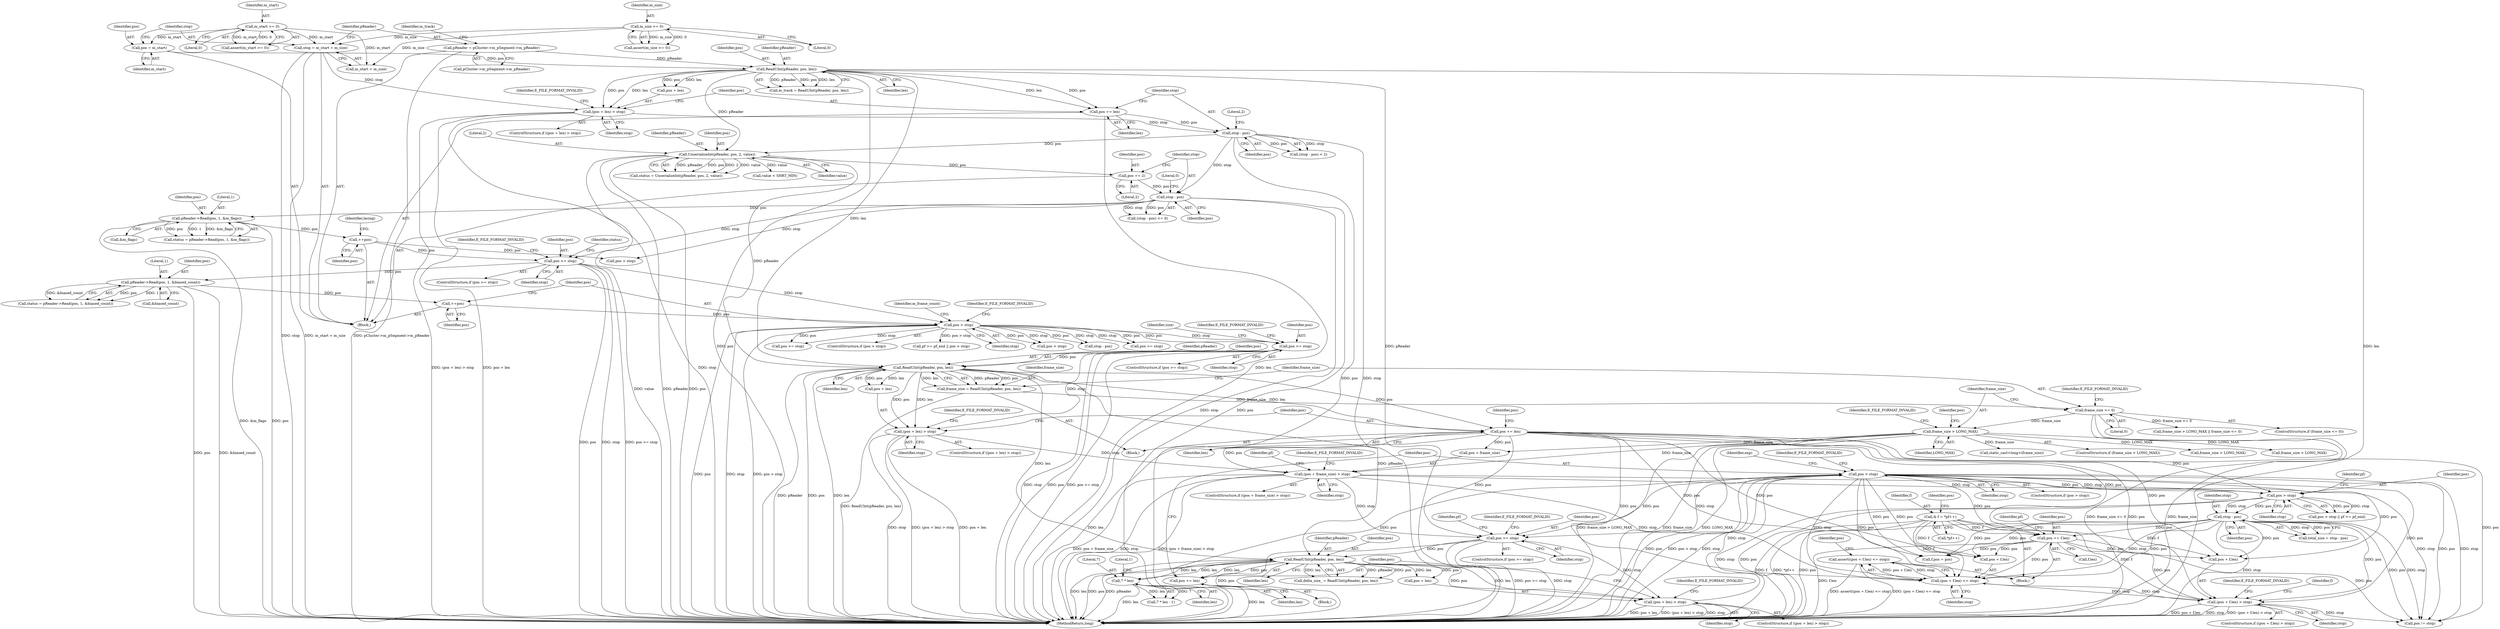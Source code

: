 digraph "0_Android_cc274e2abe8b2a6698a5c47d8aa4bb45f1f9538d_33@API" {
"1001030" [label="(Call,assert((pos + f.len) <= stop))"];
"1001031" [label="(Call,(pos + f.len) <= stop)"];
"1000985" [label="(Call,stop - pos)"];
"1000931" [label="(Call,pos > stop)"];
"1000875" [label="(Call,pos > stop)"];
"1000871" [label="(Call,pos += len)"];
"1000853" [label="(Call,ReadUInt(pReader, pos, len))"];
"1000720" [label="(Call,ReadUInt(pReader, pos, len))"];
"1000213" [label="(Call,UnserializeInt(pReader, pos, 2, value))"];
"1000180" [label="(Call,ReadUInt(pReader, pos, len))"];
"1000171" [label="(Call,pReader = pCluster->m_pSegment->m_pReader)"];
"1000161" [label="(Call,pos = m_start)"];
"1000141" [label="(Call,m_start >= 0)"];
"1000203" [label="(Call,stop - pos)"];
"1000191" [label="(Call,(pos + len) > stop)"];
"1000165" [label="(Call,stop = m_start + m_size)"];
"1000145" [label="(Call,m_size >= 0)"];
"1000198" [label="(Call,pos += len)"];
"1000704" [label="(Call,pos >= stop)"];
"1000355" [label="(Call,pos > stop)"];
"1000352" [label="(Call,++pos)"];
"1000343" [label="(Call,pReader->Read(pos, 1, &biased_count))"];
"1000335" [label="(Call,pos >= stop)"];
"1000270" [label="(Call,++pos)"];
"1000252" [label="(Call,pReader->Read(pos, 1, &m_flags))"];
"1000244" [label="(Call,stop - pos)"];
"1000239" [label="(Call,pos += 2)"];
"1000795" [label="(Call,pos >= stop)"];
"1000744" [label="(Call,pos += len)"];
"1000748" [label="(Call,(pos + frame_size) > stop)"];
"1000731" [label="(Call,frame_size > LONG_MAX)"];
"1000725" [label="(Call,frame_size <= 0)"];
"1000718" [label="(Call,frame_size = ReadUInt(pReader, pos, len))"];
"1000737" [label="(Call,(pos + len) > stop)"];
"1000884" [label="(Call,7 * len)"];
"1000864" [label="(Call,(pos + len) > stop)"];
"1001053" [label="(Call,pos += f.len)"];
"1001025" [label="(Call,& f = *pf++)"];
"1001039" [label="(Call,(pos + f.len) > stop)"];
"1000204" [label="(Identifier,stop)"];
"1000748" [label="(Call,(pos + frame_size) > stop)"];
"1000241" [label="(Literal,2)"];
"1000870" [label="(Identifier,E_FILE_FORMAT_INVALID)"];
"1000359" [label="(Identifier,E_FILE_FORMAT_INVALID)"];
"1000872" [label="(Identifier,pos)"];
"1000727" [label="(Literal,0)"];
"1000722" [label="(Identifier,pos)"];
"1000744" [label="(Call,pos += len)"];
"1001053" [label="(Call,pos += f.len)"];
"1000252" [label="(Call,pReader->Read(pos, 1, &m_flags))"];
"1001031" [label="(Call,(pos + f.len) <= stop)"];
"1000706" [label="(Identifier,stop)"];
"1000745" [label="(Identifier,pos)"];
"1000203" [label="(Call,stop - pos)"];
"1000931" [label="(Call,pos > stop)"];
"1000166" [label="(Identifier,stop)"];
"1001027" [label="(Call,*pf++)"];
"1000757" [label="(Identifier,pf)"];
"1000731" [label="(Call,frame_size > LONG_MAX)"];
"1000357" [label="(Identifier,stop)"];
"1000335" [label="(Call,pos >= stop)"];
"1000754" [label="(Identifier,E_FILE_FORMAT_INVALID)"];
"1000738" [label="(Call,pos + len)"];
"1000250" [label="(Call,status = pReader->Read(pos, 1, &m_flags))"];
"1000854" [label="(Identifier,pReader)"];
"1000704" [label="(Call,pos >= stop)"];
"1000183" [label="(Identifier,len)"];
"1000875" [label="(Call,pos > stop)"];
"1000739" [label="(Identifier,pos)"];
"1000213" [label="(Call,UnserializeInt(pReader, pos, 2, value))"];
"1000747" [label="(ControlStructure,if ((pos + frame_size) > stop))"];
"1000736" [label="(ControlStructure,if ((pos + len) > stop))"];
"1000873" [label="(Identifier,len)"];
"1000180" [label="(Call,ReadUInt(pReader, pos, len))"];
"1000876" [label="(Identifier,pos)"];
"1000355" [label="(Call,pos > stop)"];
"1000172" [label="(Identifier,pReader)"];
"1000246" [label="(Identifier,pos)"];
"1000179" [label="(Identifier,m_track)"];
"1000486" [label="(Call,pos > stop)"];
"1000181" [label="(Identifier,pReader)"];
"1001001" [label="(Call,frame_size > LONG_MAX)"];
"1000270" [label="(Call,++pos)"];
"1000339" [label="(Identifier,E_FILE_FORMAT_INVALID)"];
"1000935" [label="(Identifier,pf)"];
"1000743" [label="(Identifier,E_FILE_FORMAT_INVALID)"];
"1001023" [label="(Block,)"];
"1000199" [label="(Identifier,pos)"];
"1000165" [label="(Call,stop = m_start + m_size)"];
"1000799" [label="(Identifier,E_FILE_FORMAT_INVALID)"];
"1000173" [label="(Call,pCluster->m_pSegment->m_pReader)"];
"1000361" [label="(Identifier,m_frame_count)"];
"1000752" [label="(Identifier,stop)"];
"1000732" [label="(Identifier,frame_size)"];
"1000336" [label="(Identifier,pos)"];
"1000885" [label="(Literal,7)"];
"1000123" [label="(Block,)"];
"1000983" [label="(Call,total_size = stop - pos)"];
"1001066" [label="(MethodReturn,long)"];
"1000253" [label="(Identifier,pos)"];
"1000884" [label="(Call,7 * len)"];
"1000726" [label="(Identifier,frame_size)"];
"1001021" [label="(Identifier,pf)"];
"1000191" [label="(Call,(pos + len) > stop)"];
"1000198" [label="(Call,pos += len)"];
"1000140" [label="(Call,assert(m_start >= 0))"];
"1000162" [label="(Identifier,pos)"];
"1000930" [label="(Call,pos > stop || pf >= pf_end)"];
"1000217" [label="(Identifier,value)"];
"1000418" [label="(Call,pos >= stop)"];
"1001055" [label="(Call,f.len)"];
"1000341" [label="(Call,status = pReader->Read(pos, 1, &biased_count))"];
"1000144" [label="(Call,assert(m_size >= 0))"];
"1000345" [label="(Literal,1)"];
"1000721" [label="(Identifier,pReader)"];
"1000741" [label="(Identifier,stop)"];
"1000352" [label="(Call,++pos)"];
"1000245" [label="(Identifier,stop)"];
"1000733" [label="(Identifier,LONG_MAX)"];
"1001033" [label="(Identifier,pos)"];
"1000886" [label="(Identifier,len)"];
"1000883" [label="(Call,7 * len - 1)"];
"1001047" [label="(Identifier,E_FILE_FORMAT_INVALID)"];
"1001037" [label="(Identifier,stop)"];
"1000334" [label="(ControlStructure,if (pos >= stop))"];
"1001054" [label="(Identifier,pos)"];
"1000216" [label="(Literal,2)"];
"1000779" [label="(Call,static_cast<long>(frame_size))"];
"1000865" [label="(Call,pos + len)"];
"1000705" [label="(Identifier,pos)"];
"1001039" [label="(Call,(pos + f.len) > stop)"];
"1000985" [label="(Call,stop - pos)"];
"1000737" [label="(Call,(pos + len) > stop)"];
"1000161" [label="(Call,pos = m_start)"];
"1000718" [label="(Call,frame_size = ReadUInt(pReader, pos, len))"];
"1000143" [label="(Literal,0)"];
"1000190" [label="(ControlStructure,if ((pos + len) > stop))"];
"1000254" [label="(Literal,1)"];
"1000795" [label="(Call,pos >= stop)"];
"1000864" [label="(Call,(pos + len) > stop)"];
"1000856" [label="(Identifier,len)"];
"1000719" [label="(Identifier,frame_size)"];
"1000141" [label="(Call,m_start >= 0)"];
"1000200" [label="(Identifier,len)"];
"1000750" [label="(Identifier,pos)"];
"1000887" [label="(Literal,1)"];
"1000877" [label="(Identifier,stop)"];
"1000195" [label="(Identifier,stop)"];
"1000343" [label="(Call,pReader->Read(pos, 1, &biased_count))"];
"1000711" [label="(Identifier,size)"];
"1000342" [label="(Identifier,status)"];
"1000730" [label="(ControlStructure,if (frame_size > LONG_MAX))"];
"1001025" [label="(Call,& f = *pf++)"];
"1000337" [label="(Identifier,stop)"];
"1000796" [label="(Identifier,pos)"];
"1000142" [label="(Identifier,m_start)"];
"1000746" [label="(Identifier,len)"];
"1000211" [label="(Call,status = UnserializeInt(pReader, pos, 2, value))"];
"1000882" [label="(Identifier,exp)"];
"1000344" [label="(Identifier,pos)"];
"1000986" [label="(Identifier,stop)"];
"1000240" [label="(Identifier,pos)"];
"1000197" [label="(Identifier,E_FILE_FORMAT_INVALID)"];
"1000797" [label="(Identifier,stop)"];
"1000244" [label="(Call,stop - pos)"];
"1000987" [label="(Identifier,pos)"];
"1000146" [label="(Identifier,m_size)"];
"1001026" [label="(Identifier,f)"];
"1000794" [label="(ControlStructure,if (pos >= stop))"];
"1000346" [label="(Call,&biased_count)"];
"1000793" [label="(Block,)"];
"1000271" [label="(Identifier,pos)"];
"1000163" [label="(Identifier,m_start)"];
"1001045" [label="(Identifier,stop)"];
"1000223" [label="(Call,value < SHRT_MIN)"];
"1000853" [label="(Call,ReadUInt(pReader, pos, len))"];
"1000725" [label="(Call,frame_size <= 0)"];
"1000147" [label="(Literal,0)"];
"1000874" [label="(ControlStructure,if (pos > stop))"];
"1000512" [label="(Call,stop - pos)"];
"1001041" [label="(Identifier,pos)"];
"1000603" [label="(Call,pos >= stop)"];
"1000255" [label="(Call,&m_flags)"];
"1001000" [label="(Call,frame_size > LONG_MAX || frame_size <= 0)"];
"1000192" [label="(Call,pos + len)"];
"1000239" [label="(Call,pos += 2)"];
"1000932" [label="(Identifier,pos)"];
"1000703" [label="(ControlStructure,if (pos >= stop))"];
"1000863" [label="(ControlStructure,if ((pos + len) > stop))"];
"1000724" [label="(ControlStructure,if (frame_size <= 0))"];
"1000905" [label="(Call,frame_size > LONG_MAX)"];
"1000879" [label="(Identifier,E_FILE_FORMAT_INVALID)"];
"1000247" [label="(Literal,0)"];
"1000708" [label="(Identifier,E_FILE_FORMAT_INVALID)"];
"1000723" [label="(Identifier,len)"];
"1000354" [label="(ControlStructure,if (pos > stop))"];
"1000851" [label="(Call,delta_size_ = ReadUInt(pReader, pos, len))"];
"1000182" [label="(Identifier,pos)"];
"1000933" [label="(Identifier,stop)"];
"1001040" [label="(Call,pos + f.len)"];
"1000145" [label="(Call,m_size >= 0)"];
"1000871" [label="(Call,pos += len)"];
"1000171" [label="(Call,pReader = pCluster->m_pSegment->m_pReader)"];
"1001048" [label="(Call,f.pos = pos)"];
"1000214" [label="(Identifier,pReader)"];
"1000868" [label="(Identifier,stop)"];
"1000178" [label="(Call,m_track = ReadUInt(pReader, pos, len))"];
"1001059" [label="(Call,pos != stop)"];
"1000205" [label="(Identifier,pos)"];
"1000735" [label="(Identifier,E_FILE_FORMAT_INVALID)"];
"1001038" [label="(ControlStructure,if ((pos + f.len) > stop))"];
"1001050" [label="(Identifier,f)"];
"1000356" [label="(Identifier,pos)"];
"1000749" [label="(Call,pos + frame_size)"];
"1000855" [label="(Identifier,pos)"];
"1000215" [label="(Identifier,pos)"];
"1000206" [label="(Literal,2)"];
"1000482" [label="(Call,pf >= pf_end || pos > stop)"];
"1000802" [label="(Identifier,pf)"];
"1000698" [label="(Block,)"];
"1000243" [label="(Call,(stop - pos) <= 0)"];
"1001030" [label="(Call,assert((pos + f.len) <= stop))"];
"1000720" [label="(Call,ReadUInt(pReader, pos, len))"];
"1000278" [label="(Call,pos > stop)"];
"1000353" [label="(Identifier,pos)"];
"1000202" [label="(Call,(stop - pos) < 2)"];
"1001032" [label="(Call,pos + f.len)"];
"1000167" [label="(Call,m_start + m_size)"];
"1000274" [label="(Identifier,lacing)"];
"1000729" [label="(Identifier,E_FILE_FORMAT_INVALID)"];
"1001030" -> "1001023"  [label="AST: "];
"1001030" -> "1001031"  [label="CFG: "];
"1001031" -> "1001030"  [label="AST: "];
"1001041" -> "1001030"  [label="CFG: "];
"1001030" -> "1001066"  [label="DDG: assert((pos + f.len) <= stop)"];
"1001030" -> "1001066"  [label="DDG: (pos + f.len) <= stop"];
"1001031" -> "1001030"  [label="DDG: pos + f.len"];
"1001031" -> "1001030"  [label="DDG: stop"];
"1001031" -> "1001037"  [label="CFG: "];
"1001032" -> "1001031"  [label="AST: "];
"1001037" -> "1001031"  [label="AST: "];
"1000985" -> "1001031"  [label="DDG: pos"];
"1000985" -> "1001031"  [label="DDG: stop"];
"1000875" -> "1001031"  [label="DDG: pos"];
"1000875" -> "1001031"  [label="DDG: stop"];
"1001053" -> "1001031"  [label="DDG: pos"];
"1000744" -> "1001031"  [label="DDG: pos"];
"1001025" -> "1001031"  [label="DDG: f"];
"1001039" -> "1001031"  [label="DDG: stop"];
"1000748" -> "1001031"  [label="DDG: stop"];
"1001031" -> "1001039"  [label="DDG: stop"];
"1000985" -> "1000983"  [label="AST: "];
"1000985" -> "1000987"  [label="CFG: "];
"1000986" -> "1000985"  [label="AST: "];
"1000987" -> "1000985"  [label="AST: "];
"1000983" -> "1000985"  [label="CFG: "];
"1000985" -> "1001066"  [label="DDG: pos"];
"1000985" -> "1001066"  [label="DDG: stop"];
"1000985" -> "1000983"  [label="DDG: stop"];
"1000985" -> "1000983"  [label="DDG: pos"];
"1000931" -> "1000985"  [label="DDG: stop"];
"1000931" -> "1000985"  [label="DDG: pos"];
"1000985" -> "1001032"  [label="DDG: pos"];
"1000985" -> "1001039"  [label="DDG: pos"];
"1000985" -> "1001040"  [label="DDG: pos"];
"1000985" -> "1001048"  [label="DDG: pos"];
"1000985" -> "1001053"  [label="DDG: pos"];
"1000985" -> "1001059"  [label="DDG: pos"];
"1000985" -> "1001059"  [label="DDG: stop"];
"1000931" -> "1000930"  [label="AST: "];
"1000931" -> "1000933"  [label="CFG: "];
"1000932" -> "1000931"  [label="AST: "];
"1000933" -> "1000931"  [label="AST: "];
"1000935" -> "1000931"  [label="CFG: "];
"1000930" -> "1000931"  [label="CFG: "];
"1000931" -> "1001066"  [label="DDG: stop"];
"1000931" -> "1001066"  [label="DDG: pos"];
"1000931" -> "1000930"  [label="DDG: pos"];
"1000931" -> "1000930"  [label="DDG: stop"];
"1000875" -> "1000931"  [label="DDG: pos"];
"1000875" -> "1000931"  [label="DDG: stop"];
"1000744" -> "1000931"  [label="DDG: pos"];
"1000748" -> "1000931"  [label="DDG: stop"];
"1000875" -> "1000874"  [label="AST: "];
"1000875" -> "1000877"  [label="CFG: "];
"1000876" -> "1000875"  [label="AST: "];
"1000877" -> "1000875"  [label="AST: "];
"1000879" -> "1000875"  [label="CFG: "];
"1000882" -> "1000875"  [label="CFG: "];
"1000875" -> "1001066"  [label="DDG: pos"];
"1000875" -> "1001066"  [label="DDG: pos > stop"];
"1000875" -> "1001066"  [label="DDG: stop"];
"1000875" -> "1000795"  [label="DDG: pos"];
"1000875" -> "1000795"  [label="DDG: stop"];
"1000871" -> "1000875"  [label="DDG: pos"];
"1000864" -> "1000875"  [label="DDG: stop"];
"1000875" -> "1001032"  [label="DDG: pos"];
"1000875" -> "1001039"  [label="DDG: pos"];
"1000875" -> "1001040"  [label="DDG: pos"];
"1000875" -> "1001048"  [label="DDG: pos"];
"1000875" -> "1001053"  [label="DDG: pos"];
"1000875" -> "1001059"  [label="DDG: pos"];
"1000875" -> "1001059"  [label="DDG: stop"];
"1000871" -> "1000793"  [label="AST: "];
"1000871" -> "1000873"  [label="CFG: "];
"1000872" -> "1000871"  [label="AST: "];
"1000873" -> "1000871"  [label="AST: "];
"1000876" -> "1000871"  [label="CFG: "];
"1000871" -> "1001066"  [label="DDG: len"];
"1000853" -> "1000871"  [label="DDG: len"];
"1000853" -> "1000871"  [label="DDG: pos"];
"1000853" -> "1000851"  [label="AST: "];
"1000853" -> "1000856"  [label="CFG: "];
"1000854" -> "1000853"  [label="AST: "];
"1000855" -> "1000853"  [label="AST: "];
"1000856" -> "1000853"  [label="AST: "];
"1000851" -> "1000853"  [label="CFG: "];
"1000853" -> "1001066"  [label="DDG: pos"];
"1000853" -> "1001066"  [label="DDG: pReader"];
"1000853" -> "1001066"  [label="DDG: len"];
"1000853" -> "1000851"  [label="DDG: pReader"];
"1000853" -> "1000851"  [label="DDG: pos"];
"1000853" -> "1000851"  [label="DDG: len"];
"1000720" -> "1000853"  [label="DDG: pReader"];
"1000720" -> "1000853"  [label="DDG: len"];
"1000795" -> "1000853"  [label="DDG: pos"];
"1000884" -> "1000853"  [label="DDG: len"];
"1000853" -> "1000864"  [label="DDG: pos"];
"1000853" -> "1000864"  [label="DDG: len"];
"1000853" -> "1000865"  [label="DDG: pos"];
"1000853" -> "1000865"  [label="DDG: len"];
"1000853" -> "1000884"  [label="DDG: len"];
"1000720" -> "1000718"  [label="AST: "];
"1000720" -> "1000723"  [label="CFG: "];
"1000721" -> "1000720"  [label="AST: "];
"1000722" -> "1000720"  [label="AST: "];
"1000723" -> "1000720"  [label="AST: "];
"1000718" -> "1000720"  [label="CFG: "];
"1000720" -> "1001066"  [label="DDG: pReader"];
"1000720" -> "1001066"  [label="DDG: pos"];
"1000720" -> "1001066"  [label="DDG: len"];
"1000720" -> "1000718"  [label="DDG: pReader"];
"1000720" -> "1000718"  [label="DDG: pos"];
"1000720" -> "1000718"  [label="DDG: len"];
"1000213" -> "1000720"  [label="DDG: pReader"];
"1000704" -> "1000720"  [label="DDG: pos"];
"1000180" -> "1000720"  [label="DDG: len"];
"1000720" -> "1000737"  [label="DDG: pos"];
"1000720" -> "1000737"  [label="DDG: len"];
"1000720" -> "1000738"  [label="DDG: pos"];
"1000720" -> "1000738"  [label="DDG: len"];
"1000720" -> "1000744"  [label="DDG: len"];
"1000720" -> "1000744"  [label="DDG: pos"];
"1000213" -> "1000211"  [label="AST: "];
"1000213" -> "1000217"  [label="CFG: "];
"1000214" -> "1000213"  [label="AST: "];
"1000215" -> "1000213"  [label="AST: "];
"1000216" -> "1000213"  [label="AST: "];
"1000217" -> "1000213"  [label="AST: "];
"1000211" -> "1000213"  [label="CFG: "];
"1000213" -> "1001066"  [label="DDG: value"];
"1000213" -> "1001066"  [label="DDG: pReader"];
"1000213" -> "1001066"  [label="DDG: pos"];
"1000213" -> "1000211"  [label="DDG: pReader"];
"1000213" -> "1000211"  [label="DDG: pos"];
"1000213" -> "1000211"  [label="DDG: 2"];
"1000213" -> "1000211"  [label="DDG: value"];
"1000180" -> "1000213"  [label="DDG: pReader"];
"1000203" -> "1000213"  [label="DDG: pos"];
"1000213" -> "1000223"  [label="DDG: value"];
"1000213" -> "1000239"  [label="DDG: pos"];
"1000180" -> "1000178"  [label="AST: "];
"1000180" -> "1000183"  [label="CFG: "];
"1000181" -> "1000180"  [label="AST: "];
"1000182" -> "1000180"  [label="AST: "];
"1000183" -> "1000180"  [label="AST: "];
"1000178" -> "1000180"  [label="CFG: "];
"1000180" -> "1001066"  [label="DDG: pos"];
"1000180" -> "1001066"  [label="DDG: pReader"];
"1000180" -> "1001066"  [label="DDG: len"];
"1000180" -> "1000178"  [label="DDG: pReader"];
"1000180" -> "1000178"  [label="DDG: pos"];
"1000180" -> "1000178"  [label="DDG: len"];
"1000171" -> "1000180"  [label="DDG: pReader"];
"1000161" -> "1000180"  [label="DDG: pos"];
"1000180" -> "1000191"  [label="DDG: pos"];
"1000180" -> "1000191"  [label="DDG: len"];
"1000180" -> "1000192"  [label="DDG: pos"];
"1000180" -> "1000192"  [label="DDG: len"];
"1000180" -> "1000198"  [label="DDG: len"];
"1000180" -> "1000198"  [label="DDG: pos"];
"1000171" -> "1000123"  [label="AST: "];
"1000171" -> "1000173"  [label="CFG: "];
"1000172" -> "1000171"  [label="AST: "];
"1000173" -> "1000171"  [label="AST: "];
"1000179" -> "1000171"  [label="CFG: "];
"1000171" -> "1001066"  [label="DDG: pCluster->m_pSegment->m_pReader"];
"1000161" -> "1000123"  [label="AST: "];
"1000161" -> "1000163"  [label="CFG: "];
"1000162" -> "1000161"  [label="AST: "];
"1000163" -> "1000161"  [label="AST: "];
"1000166" -> "1000161"  [label="CFG: "];
"1000141" -> "1000161"  [label="DDG: m_start"];
"1000141" -> "1000140"  [label="AST: "];
"1000141" -> "1000143"  [label="CFG: "];
"1000142" -> "1000141"  [label="AST: "];
"1000143" -> "1000141"  [label="AST: "];
"1000140" -> "1000141"  [label="CFG: "];
"1000141" -> "1000140"  [label="DDG: m_start"];
"1000141" -> "1000140"  [label="DDG: 0"];
"1000141" -> "1000165"  [label="DDG: m_start"];
"1000141" -> "1000167"  [label="DDG: m_start"];
"1000203" -> "1000202"  [label="AST: "];
"1000203" -> "1000205"  [label="CFG: "];
"1000204" -> "1000203"  [label="AST: "];
"1000205" -> "1000203"  [label="AST: "];
"1000206" -> "1000203"  [label="CFG: "];
"1000203" -> "1001066"  [label="DDG: pos"];
"1000203" -> "1001066"  [label="DDG: stop"];
"1000203" -> "1000202"  [label="DDG: stop"];
"1000203" -> "1000202"  [label="DDG: pos"];
"1000191" -> "1000203"  [label="DDG: stop"];
"1000198" -> "1000203"  [label="DDG: pos"];
"1000203" -> "1000244"  [label="DDG: stop"];
"1000191" -> "1000190"  [label="AST: "];
"1000191" -> "1000195"  [label="CFG: "];
"1000192" -> "1000191"  [label="AST: "];
"1000195" -> "1000191"  [label="AST: "];
"1000197" -> "1000191"  [label="CFG: "];
"1000199" -> "1000191"  [label="CFG: "];
"1000191" -> "1001066"  [label="DDG: stop"];
"1000191" -> "1001066"  [label="DDG: (pos + len) > stop"];
"1000191" -> "1001066"  [label="DDG: pos + len"];
"1000165" -> "1000191"  [label="DDG: stop"];
"1000165" -> "1000123"  [label="AST: "];
"1000165" -> "1000167"  [label="CFG: "];
"1000166" -> "1000165"  [label="AST: "];
"1000167" -> "1000165"  [label="AST: "];
"1000172" -> "1000165"  [label="CFG: "];
"1000165" -> "1001066"  [label="DDG: stop"];
"1000165" -> "1001066"  [label="DDG: m_start + m_size"];
"1000145" -> "1000165"  [label="DDG: m_size"];
"1000145" -> "1000144"  [label="AST: "];
"1000145" -> "1000147"  [label="CFG: "];
"1000146" -> "1000145"  [label="AST: "];
"1000147" -> "1000145"  [label="AST: "];
"1000144" -> "1000145"  [label="CFG: "];
"1000145" -> "1000144"  [label="DDG: m_size"];
"1000145" -> "1000144"  [label="DDG: 0"];
"1000145" -> "1000167"  [label="DDG: m_size"];
"1000198" -> "1000123"  [label="AST: "];
"1000198" -> "1000200"  [label="CFG: "];
"1000199" -> "1000198"  [label="AST: "];
"1000200" -> "1000198"  [label="AST: "];
"1000204" -> "1000198"  [label="CFG: "];
"1000198" -> "1001066"  [label="DDG: len"];
"1000704" -> "1000703"  [label="AST: "];
"1000704" -> "1000706"  [label="CFG: "];
"1000705" -> "1000704"  [label="AST: "];
"1000706" -> "1000704"  [label="AST: "];
"1000708" -> "1000704"  [label="CFG: "];
"1000711" -> "1000704"  [label="CFG: "];
"1000704" -> "1001066"  [label="DDG: stop"];
"1000704" -> "1001066"  [label="DDG: pos"];
"1000704" -> "1001066"  [label="DDG: pos >= stop"];
"1000355" -> "1000704"  [label="DDG: pos"];
"1000355" -> "1000704"  [label="DDG: stop"];
"1000704" -> "1000737"  [label="DDG: stop"];
"1000355" -> "1000354"  [label="AST: "];
"1000355" -> "1000357"  [label="CFG: "];
"1000356" -> "1000355"  [label="AST: "];
"1000357" -> "1000355"  [label="AST: "];
"1000359" -> "1000355"  [label="CFG: "];
"1000361" -> "1000355"  [label="CFG: "];
"1000355" -> "1001066"  [label="DDG: pos"];
"1000355" -> "1001066"  [label="DDG: stop"];
"1000355" -> "1001066"  [label="DDG: pos > stop"];
"1000352" -> "1000355"  [label="DDG: pos"];
"1000335" -> "1000355"  [label="DDG: stop"];
"1000355" -> "1000418"  [label="DDG: pos"];
"1000355" -> "1000418"  [label="DDG: stop"];
"1000355" -> "1000482"  [label="DDG: pos > stop"];
"1000355" -> "1000486"  [label="DDG: pos"];
"1000355" -> "1000486"  [label="DDG: stop"];
"1000355" -> "1000512"  [label="DDG: stop"];
"1000355" -> "1000512"  [label="DDG: pos"];
"1000355" -> "1000603"  [label="DDG: pos"];
"1000355" -> "1000603"  [label="DDG: stop"];
"1000352" -> "1000123"  [label="AST: "];
"1000352" -> "1000353"  [label="CFG: "];
"1000353" -> "1000352"  [label="AST: "];
"1000356" -> "1000352"  [label="CFG: "];
"1000343" -> "1000352"  [label="DDG: pos"];
"1000343" -> "1000341"  [label="AST: "];
"1000343" -> "1000346"  [label="CFG: "];
"1000344" -> "1000343"  [label="AST: "];
"1000345" -> "1000343"  [label="AST: "];
"1000346" -> "1000343"  [label="AST: "];
"1000341" -> "1000343"  [label="CFG: "];
"1000343" -> "1001066"  [label="DDG: pos"];
"1000343" -> "1001066"  [label="DDG: &biased_count"];
"1000343" -> "1000341"  [label="DDG: pos"];
"1000343" -> "1000341"  [label="DDG: 1"];
"1000343" -> "1000341"  [label="DDG: &biased_count"];
"1000335" -> "1000343"  [label="DDG: pos"];
"1000335" -> "1000334"  [label="AST: "];
"1000335" -> "1000337"  [label="CFG: "];
"1000336" -> "1000335"  [label="AST: "];
"1000337" -> "1000335"  [label="AST: "];
"1000339" -> "1000335"  [label="CFG: "];
"1000342" -> "1000335"  [label="CFG: "];
"1000335" -> "1001066"  [label="DDG: pos"];
"1000335" -> "1001066"  [label="DDG: stop"];
"1000335" -> "1001066"  [label="DDG: pos >= stop"];
"1000270" -> "1000335"  [label="DDG: pos"];
"1000244" -> "1000335"  [label="DDG: stop"];
"1000270" -> "1000123"  [label="AST: "];
"1000270" -> "1000271"  [label="CFG: "];
"1000271" -> "1000270"  [label="AST: "];
"1000274" -> "1000270"  [label="CFG: "];
"1000252" -> "1000270"  [label="DDG: pos"];
"1000270" -> "1000278"  [label="DDG: pos"];
"1000252" -> "1000250"  [label="AST: "];
"1000252" -> "1000255"  [label="CFG: "];
"1000253" -> "1000252"  [label="AST: "];
"1000254" -> "1000252"  [label="AST: "];
"1000255" -> "1000252"  [label="AST: "];
"1000250" -> "1000252"  [label="CFG: "];
"1000252" -> "1001066"  [label="DDG: pos"];
"1000252" -> "1001066"  [label="DDG: &m_flags"];
"1000252" -> "1000250"  [label="DDG: pos"];
"1000252" -> "1000250"  [label="DDG: 1"];
"1000252" -> "1000250"  [label="DDG: &m_flags"];
"1000244" -> "1000252"  [label="DDG: pos"];
"1000244" -> "1000243"  [label="AST: "];
"1000244" -> "1000246"  [label="CFG: "];
"1000245" -> "1000244"  [label="AST: "];
"1000246" -> "1000244"  [label="AST: "];
"1000247" -> "1000244"  [label="CFG: "];
"1000244" -> "1001066"  [label="DDG: stop"];
"1000244" -> "1001066"  [label="DDG: pos"];
"1000244" -> "1000243"  [label="DDG: stop"];
"1000244" -> "1000243"  [label="DDG: pos"];
"1000239" -> "1000244"  [label="DDG: pos"];
"1000244" -> "1000278"  [label="DDG: stop"];
"1000239" -> "1000123"  [label="AST: "];
"1000239" -> "1000241"  [label="CFG: "];
"1000240" -> "1000239"  [label="AST: "];
"1000241" -> "1000239"  [label="AST: "];
"1000245" -> "1000239"  [label="CFG: "];
"1000795" -> "1000794"  [label="AST: "];
"1000795" -> "1000797"  [label="CFG: "];
"1000796" -> "1000795"  [label="AST: "];
"1000797" -> "1000795"  [label="AST: "];
"1000799" -> "1000795"  [label="CFG: "];
"1000802" -> "1000795"  [label="CFG: "];
"1000795" -> "1001066"  [label="DDG: pos"];
"1000795" -> "1001066"  [label="DDG: pos >= stop"];
"1000795" -> "1001066"  [label="DDG: stop"];
"1000744" -> "1000795"  [label="DDG: pos"];
"1000748" -> "1000795"  [label="DDG: stop"];
"1000795" -> "1000864"  [label="DDG: stop"];
"1000744" -> "1000698"  [label="AST: "];
"1000744" -> "1000746"  [label="CFG: "];
"1000745" -> "1000744"  [label="AST: "];
"1000746" -> "1000744"  [label="AST: "];
"1000750" -> "1000744"  [label="CFG: "];
"1000744" -> "1001066"  [label="DDG: len"];
"1000744" -> "1000748"  [label="DDG: pos"];
"1000744" -> "1000749"  [label="DDG: pos"];
"1000744" -> "1001032"  [label="DDG: pos"];
"1000744" -> "1001039"  [label="DDG: pos"];
"1000744" -> "1001040"  [label="DDG: pos"];
"1000744" -> "1001048"  [label="DDG: pos"];
"1000744" -> "1001053"  [label="DDG: pos"];
"1000744" -> "1001059"  [label="DDG: pos"];
"1000748" -> "1000747"  [label="AST: "];
"1000748" -> "1000752"  [label="CFG: "];
"1000749" -> "1000748"  [label="AST: "];
"1000752" -> "1000748"  [label="AST: "];
"1000754" -> "1000748"  [label="CFG: "];
"1000757" -> "1000748"  [label="CFG: "];
"1000748" -> "1001066"  [label="DDG: (pos + frame_size) > stop"];
"1000748" -> "1001066"  [label="DDG: pos + frame_size"];
"1000748" -> "1001066"  [label="DDG: stop"];
"1000731" -> "1000748"  [label="DDG: frame_size"];
"1000737" -> "1000748"  [label="DDG: stop"];
"1000748" -> "1001059"  [label="DDG: stop"];
"1000731" -> "1000730"  [label="AST: "];
"1000731" -> "1000733"  [label="CFG: "];
"1000732" -> "1000731"  [label="AST: "];
"1000733" -> "1000731"  [label="AST: "];
"1000735" -> "1000731"  [label="CFG: "];
"1000739" -> "1000731"  [label="CFG: "];
"1000731" -> "1001066"  [label="DDG: frame_size > LONG_MAX"];
"1000731" -> "1001066"  [label="DDG: frame_size"];
"1000731" -> "1001066"  [label="DDG: LONG_MAX"];
"1000725" -> "1000731"  [label="DDG: frame_size"];
"1000731" -> "1000749"  [label="DDG: frame_size"];
"1000731" -> "1000779"  [label="DDG: frame_size"];
"1000731" -> "1000905"  [label="DDG: LONG_MAX"];
"1000731" -> "1001001"  [label="DDG: LONG_MAX"];
"1000725" -> "1000724"  [label="AST: "];
"1000725" -> "1000727"  [label="CFG: "];
"1000726" -> "1000725"  [label="AST: "];
"1000727" -> "1000725"  [label="AST: "];
"1000729" -> "1000725"  [label="CFG: "];
"1000732" -> "1000725"  [label="CFG: "];
"1000725" -> "1001066"  [label="DDG: frame_size <= 0"];
"1000725" -> "1001066"  [label="DDG: frame_size"];
"1000718" -> "1000725"  [label="DDG: frame_size"];
"1000725" -> "1001000"  [label="DDG: frame_size <= 0"];
"1000718" -> "1000698"  [label="AST: "];
"1000719" -> "1000718"  [label="AST: "];
"1000726" -> "1000718"  [label="CFG: "];
"1000718" -> "1001066"  [label="DDG: ReadUInt(pReader, pos, len)"];
"1000737" -> "1000736"  [label="AST: "];
"1000737" -> "1000741"  [label="CFG: "];
"1000738" -> "1000737"  [label="AST: "];
"1000741" -> "1000737"  [label="AST: "];
"1000743" -> "1000737"  [label="CFG: "];
"1000745" -> "1000737"  [label="CFG: "];
"1000737" -> "1001066"  [label="DDG: pos + len"];
"1000737" -> "1001066"  [label="DDG: stop"];
"1000737" -> "1001066"  [label="DDG: (pos + len) > stop"];
"1000884" -> "1000883"  [label="AST: "];
"1000884" -> "1000886"  [label="CFG: "];
"1000885" -> "1000884"  [label="AST: "];
"1000886" -> "1000884"  [label="AST: "];
"1000887" -> "1000884"  [label="CFG: "];
"1000884" -> "1001066"  [label="DDG: len"];
"1000884" -> "1000883"  [label="DDG: 7"];
"1000884" -> "1000883"  [label="DDG: len"];
"1000864" -> "1000863"  [label="AST: "];
"1000864" -> "1000868"  [label="CFG: "];
"1000865" -> "1000864"  [label="AST: "];
"1000868" -> "1000864"  [label="AST: "];
"1000870" -> "1000864"  [label="CFG: "];
"1000872" -> "1000864"  [label="CFG: "];
"1000864" -> "1001066"  [label="DDG: pos + len"];
"1000864" -> "1001066"  [label="DDG: (pos + len) > stop"];
"1000864" -> "1001066"  [label="DDG: stop"];
"1001053" -> "1001023"  [label="AST: "];
"1001053" -> "1001055"  [label="CFG: "];
"1001054" -> "1001053"  [label="AST: "];
"1001055" -> "1001053"  [label="AST: "];
"1001021" -> "1001053"  [label="CFG: "];
"1001053" -> "1001066"  [label="DDG: f.len"];
"1001053" -> "1001032"  [label="DDG: pos"];
"1001053" -> "1001039"  [label="DDG: pos"];
"1001053" -> "1001040"  [label="DDG: pos"];
"1001053" -> "1001048"  [label="DDG: pos"];
"1001025" -> "1001053"  [label="DDG: f"];
"1001053" -> "1001059"  [label="DDG: pos"];
"1001025" -> "1001023"  [label="AST: "];
"1001025" -> "1001027"  [label="CFG: "];
"1001026" -> "1001025"  [label="AST: "];
"1001027" -> "1001025"  [label="AST: "];
"1001033" -> "1001025"  [label="CFG: "];
"1001025" -> "1001066"  [label="DDG: f"];
"1001025" -> "1001066"  [label="DDG: *pf++"];
"1001025" -> "1001032"  [label="DDG: f"];
"1001025" -> "1001039"  [label="DDG: f"];
"1001025" -> "1001040"  [label="DDG: f"];
"1001039" -> "1001038"  [label="AST: "];
"1001039" -> "1001045"  [label="CFG: "];
"1001040" -> "1001039"  [label="AST: "];
"1001045" -> "1001039"  [label="AST: "];
"1001047" -> "1001039"  [label="CFG: "];
"1001050" -> "1001039"  [label="CFG: "];
"1001039" -> "1001066"  [label="DDG: pos + f.len"];
"1001039" -> "1001066"  [label="DDG: stop"];
"1001039" -> "1001066"  [label="DDG: (pos + f.len) > stop"];
"1001039" -> "1001059"  [label="DDG: stop"];
}
